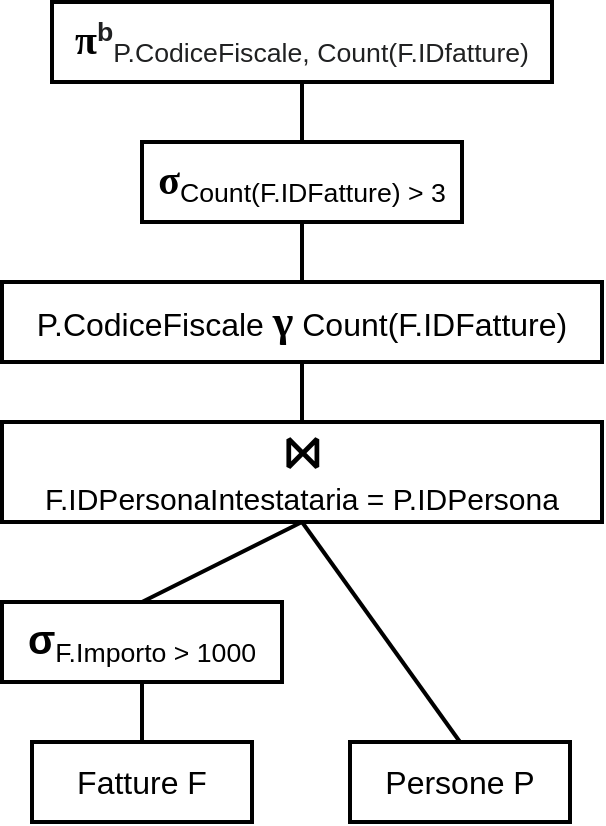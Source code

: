 <mxfile version="14.5.1" type="google"><diagram id="qYFFyWJnaQDcOtRE-jTl" name="Page-1"><mxGraphModel dx="989" dy="483" grid="1" gridSize="10" guides="1" tooltips="1" connect="1" arrows="1" fold="1" page="1" pageScale="1" pageWidth="827" pageHeight="1169" math="0" shadow="0"><root><mxCell id="0"/><mxCell id="1" parent="0"/><mxCell id="PZUl9GHtGtb_qA7qzvV7-1" value="Persone P" style="text;html=1;fillColor=none;align=center;verticalAlign=middle;whiteSpace=wrap;rounded=0;strokeColor=#000000;strokeWidth=2;fontFamily=Helvetica;fontSize=16;" parent="1" vertex="1"><mxGeometry x="414" y="530" width="110" height="40" as="geometry"/></mxCell><mxCell id="PZUl9GHtGtb_qA7qzvV7-2" value="Fatture F" style="text;html=1;fillColor=none;align=center;verticalAlign=middle;whiteSpace=wrap;rounded=0;strokeColor=#000000;strokeWidth=2;fontFamily=Helvetica;fontSize=16;" parent="1" vertex="1"><mxGeometry x="255" y="530" width="110" height="40" as="geometry"/></mxCell><mxCell id="PZUl9GHtGtb_qA7qzvV7-4" value="&lt;span style=&quot;text-align: left&quot;&gt;&lt;b&gt;&lt;font style=&quot;font-size: 20px&quot;&gt;σ&lt;/font&gt;&lt;/b&gt;&lt;sub&gt;F.Importo &amp;gt; 1000&lt;/sub&gt;&lt;/span&gt;" style="text;html=1;fillColor=none;align=center;verticalAlign=middle;whiteSpace=wrap;rounded=0;strokeColor=#000000;strokeWidth=2;fontFamily=Helvetica;fontSize=16;" parent="1" vertex="1"><mxGeometry x="240" y="460" width="140" height="40" as="geometry"/></mxCell><mxCell id="PZUl9GHtGtb_qA7qzvV7-6" value="" style="endArrow=none;html=1;entryX=0.5;entryY=0;entryDx=0;entryDy=0;exitX=0.5;exitY=1;exitDx=0;exitDy=0;fontFamily=Helvetica;fontSize=16;strokeWidth=2;" parent="1" source="PZUl9GHtGtb_qA7qzvV7-4" target="PZUl9GHtGtb_qA7qzvV7-2" edge="1"><mxGeometry width="50" height="50" relative="1" as="geometry"><mxPoint x="410" y="640" as="sourcePoint"/><mxPoint x="460" y="590" as="targetPoint"/></mxGeometry></mxCell><mxCell id="PZUl9GHtGtb_qA7qzvV7-7" value="&lt;span style=&quot;text-align: left&quot;&gt;&lt;font style=&quot;font-size: 22px&quot;&gt;&lt;b&gt;⨝&lt;/b&gt;&lt;/font&gt;&lt;br&gt;&lt;font style=&quot;font-size: 15px&quot;&gt;F.IDPersonaIntestataria = P.IDPersona&lt;/font&gt;&lt;br style=&quot;font-size: 16px&quot;&gt;&lt;/span&gt;" style="text;html=1;fillColor=none;align=center;verticalAlign=middle;whiteSpace=wrap;rounded=0;strokeColor=#000000;strokeWidth=2;fontFamily=Helvetica;fontSize=16;" parent="1" vertex="1"><mxGeometry x="240" y="370" width="300" height="50" as="geometry"/></mxCell><mxCell id="PZUl9GHtGtb_qA7qzvV7-8" value="P.CodiceFiscale&amp;nbsp;&lt;b&gt;&lt;font style=&quot;font-size: 22px&quot; face=&quot;Times New Roman&quot;&gt;γ&lt;/font&gt;&lt;/b&gt; Count(F.IDFatture)" style="text;html=1;fillColor=none;align=center;verticalAlign=middle;whiteSpace=wrap;rounded=0;strokeColor=#000000;strokeWidth=2;fontFamily=Helvetica;fontSize=16;" parent="1" vertex="1"><mxGeometry x="240" y="300" width="300" height="40" as="geometry"/></mxCell><mxCell id="PZUl9GHtGtb_qA7qzvV7-9" value="&lt;font face=&quot;Times New Roman&quot; size=&quot;1&quot;&gt;&lt;b style=&quot;font-size: 20px&quot;&gt;π&lt;/b&gt;&lt;/font&gt;&lt;font color=&quot;#202122&quot;&gt;&lt;sup&gt;&lt;b&gt;b&lt;/b&gt;&lt;/sup&gt;&lt;sub&gt;P.CodiceFiscale, Count(F.IDfatture)&lt;/sub&gt;&lt;/font&gt;" style="text;html=1;fillColor=none;align=center;verticalAlign=middle;whiteSpace=wrap;rounded=0;strokeColor=#000000;strokeWidth=2;fontFamily=Helvetica;fontSize=16;" parent="1" vertex="1"><mxGeometry x="265" y="160" width="250" height="40" as="geometry"/></mxCell><mxCell id="PZUl9GHtGtb_qA7qzvV7-12" value="" style="endArrow=none;html=1;entryX=0.5;entryY=1;entryDx=0;entryDy=0;exitX=0.5;exitY=0;exitDx=0;exitDy=0;fontFamily=Helvetica;fontSize=16;strokeWidth=2;" parent="1" source="PZUl9GHtGtb_qA7qzvV7-1" target="PZUl9GHtGtb_qA7qzvV7-7" edge="1"><mxGeometry width="50" height="50" relative="1" as="geometry"><mxPoint x="400" y="520" as="sourcePoint"/><mxPoint x="450" y="470" as="targetPoint"/></mxGeometry></mxCell><mxCell id="PZUl9GHtGtb_qA7qzvV7-13" value="" style="endArrow=none;html=1;entryX=0.5;entryY=1;entryDx=0;entryDy=0;exitX=0.5;exitY=0;exitDx=0;exitDy=0;fontFamily=Helvetica;fontSize=16;strokeWidth=2;" parent="1" source="PZUl9GHtGtb_qA7qzvV7-4" target="PZUl9GHtGtb_qA7qzvV7-7" edge="1"><mxGeometry width="50" height="50" relative="1" as="geometry"><mxPoint x="400" y="520" as="sourcePoint"/><mxPoint x="450" y="470" as="targetPoint"/></mxGeometry></mxCell><mxCell id="PZUl9GHtGtb_qA7qzvV7-14" value="" style="endArrow=none;html=1;entryX=0.5;entryY=1;entryDx=0;entryDy=0;exitX=0.5;exitY=0;exitDx=0;exitDy=0;fontFamily=Helvetica;fontSize=16;strokeWidth=2;" parent="1" source="PZUl9GHtGtb_qA7qzvV7-7" target="PZUl9GHtGtb_qA7qzvV7-8" edge="1"><mxGeometry width="50" height="50" relative="1" as="geometry"><mxPoint x="370" y="420" as="sourcePoint"/><mxPoint x="420" y="370" as="targetPoint"/></mxGeometry></mxCell><mxCell id="PZUl9GHtGtb_qA7qzvV7-15" value="&lt;span style=&quot;text-align: left&quot;&gt;&lt;b&gt;&lt;font face=&quot;Times New Roman&quot; style=&quot;font-size: 20px&quot;&gt;σ&lt;/font&gt;&lt;/b&gt;&lt;sub&gt;Count(F.IDFatture) &amp;gt; 3&lt;/sub&gt;&lt;/span&gt;" style="text;html=1;fillColor=none;align=center;verticalAlign=middle;whiteSpace=wrap;rounded=0;strokeColor=#000000;strokeWidth=2;fontFamily=Helvetica;fontSize=16;" parent="1" vertex="1"><mxGeometry x="310" y="230" width="160" height="40" as="geometry"/></mxCell><mxCell id="PZUl9GHtGtb_qA7qzvV7-18" value="" style="endArrow=none;html=1;exitX=0.5;exitY=1;exitDx=0;exitDy=0;entryX=0.5;entryY=0;entryDx=0;entryDy=0;fontFamily=Helvetica;fontSize=16;strokeWidth=2;" parent="1" source="PZUl9GHtGtb_qA7qzvV7-15" target="PZUl9GHtGtb_qA7qzvV7-8" edge="1"><mxGeometry width="50" height="50" relative="1" as="geometry"><mxPoint x="390" y="260" as="sourcePoint"/><mxPoint x="394" y="320" as="targetPoint"/></mxGeometry></mxCell><mxCell id="PZUl9GHtGtb_qA7qzvV7-19" value="" style="endArrow=none;html=1;entryX=0.5;entryY=0;entryDx=0;entryDy=0;exitX=0.5;exitY=1;exitDx=0;exitDy=0;fontFamily=Helvetica;fontSize=16;strokeWidth=2;" parent="1" source="PZUl9GHtGtb_qA7qzvV7-9" target="PZUl9GHtGtb_qA7qzvV7-15" edge="1"><mxGeometry width="50" height="50" relative="1" as="geometry"><mxPoint x="410" y="390" as="sourcePoint"/><mxPoint x="460" y="340" as="targetPoint"/></mxGeometry></mxCell></root></mxGraphModel></diagram></mxfile>
